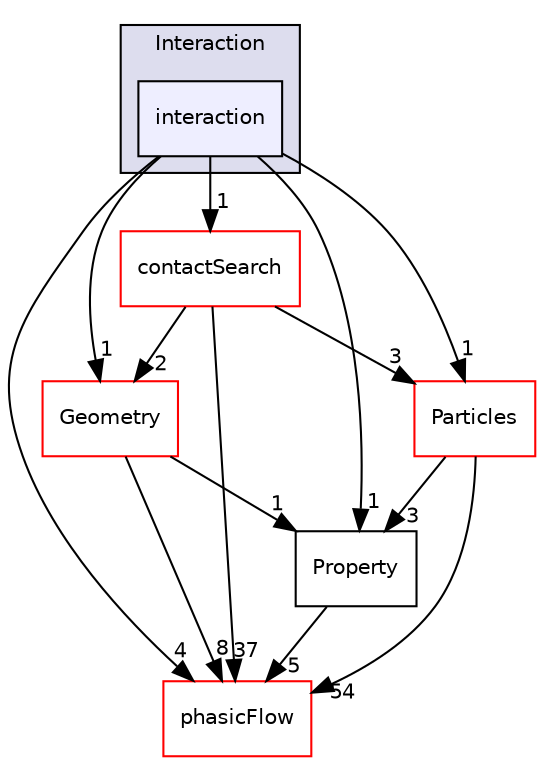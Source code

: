 digraph "src/Interaction/interaction" {
  compound=true
  node [ fontsize="10", fontname="Helvetica"];
  edge [ labelfontsize="10", labelfontname="Helvetica"];
  subgraph clusterdir_521648a0ab4242664e9ecc37593f7519 {
    graph [ bgcolor="#ddddee", pencolor="black", label="Interaction" fontname="Helvetica", fontsize="10", URL="dir_521648a0ab4242664e9ecc37593f7519.html"]
  dir_861fd9684e4ba65de04f79c947f36cae [shape=box, label="interaction", style="filled", fillcolor="#eeeeff", pencolor="black", URL="dir_861fd9684e4ba65de04f79c947f36cae.html"];
  }
  dir_cae27912e177176a90175eee3a6288a5 [shape=box label="Geometry" fillcolor="white" style="filled" color="red" URL="dir_cae27912e177176a90175eee3a6288a5.html"];
  dir_f27c6bb1e70979f7ed7175f297e69b7e [shape=box label="contactSearch" fillcolor="white" style="filled" color="red" URL="dir_f27c6bb1e70979f7ed7175f297e69b7e.html"];
  dir_cd7a5046d028e114fc17b2ebc2bd02d2 [shape=box label="phasicFlow" fillcolor="white" style="filled" color="red" URL="dir_cd7a5046d028e114fc17b2ebc2bd02d2.html"];
  dir_9e72493e858003bd3d74a55a2aedd075 [shape=box label="Particles" fillcolor="white" style="filled" color="red" URL="dir_9e72493e858003bd3d74a55a2aedd075.html"];
  dir_ae6d06344b508c00eebca750969a2aa6 [shape=box label="Property" URL="dir_ae6d06344b508c00eebca750969a2aa6.html"];
  dir_cae27912e177176a90175eee3a6288a5->dir_cd7a5046d028e114fc17b2ebc2bd02d2 [headlabel="8", labeldistance=1.5 headhref="dir_000008_000031.html"];
  dir_cae27912e177176a90175eee3a6288a5->dir_ae6d06344b508c00eebca750969a2aa6 [headlabel="1", labeldistance=1.5 headhref="dir_000008_000180.html"];
  dir_861fd9684e4ba65de04f79c947f36cae->dir_cae27912e177176a90175eee3a6288a5 [headlabel="1", labeldistance=1.5 headhref="dir_000044_000008.html"];
  dir_861fd9684e4ba65de04f79c947f36cae->dir_f27c6bb1e70979f7ed7175f297e69b7e [headlabel="1", labeldistance=1.5 headhref="dir_000044_000023.html"];
  dir_861fd9684e4ba65de04f79c947f36cae->dir_cd7a5046d028e114fc17b2ebc2bd02d2 [headlabel="4", labeldistance=1.5 headhref="dir_000044_000031.html"];
  dir_861fd9684e4ba65de04f79c947f36cae->dir_9e72493e858003bd3d74a55a2aedd075 [headlabel="1", labeldistance=1.5 headhref="dir_000044_000063.html"];
  dir_861fd9684e4ba65de04f79c947f36cae->dir_ae6d06344b508c00eebca750969a2aa6 [headlabel="1", labeldistance=1.5 headhref="dir_000044_000180.html"];
  dir_f27c6bb1e70979f7ed7175f297e69b7e->dir_cae27912e177176a90175eee3a6288a5 [headlabel="2", labeldistance=1.5 headhref="dir_000023_000008.html"];
  dir_f27c6bb1e70979f7ed7175f297e69b7e->dir_cd7a5046d028e114fc17b2ebc2bd02d2 [headlabel="37", labeldistance=1.5 headhref="dir_000023_000031.html"];
  dir_f27c6bb1e70979f7ed7175f297e69b7e->dir_9e72493e858003bd3d74a55a2aedd075 [headlabel="3", labeldistance=1.5 headhref="dir_000023_000063.html"];
  dir_9e72493e858003bd3d74a55a2aedd075->dir_cd7a5046d028e114fc17b2ebc2bd02d2 [headlabel="54", labeldistance=1.5 headhref="dir_000063_000031.html"];
  dir_9e72493e858003bd3d74a55a2aedd075->dir_ae6d06344b508c00eebca750969a2aa6 [headlabel="3", labeldistance=1.5 headhref="dir_000063_000180.html"];
  dir_ae6d06344b508c00eebca750969a2aa6->dir_cd7a5046d028e114fc17b2ebc2bd02d2 [headlabel="5", labeldistance=1.5 headhref="dir_000180_000031.html"];
}

